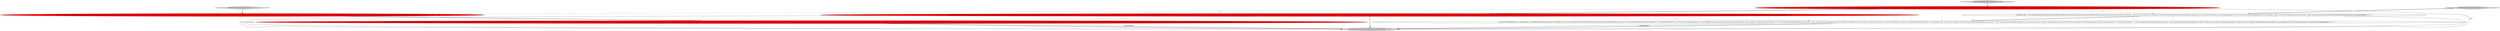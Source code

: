 digraph {
4 [style = filled, label = "List<Result<TopNResultValue>> expectedResults = Collections.singletonList(new Result<>(DateTimes.of(\"2011-01-12T00:00:00.000Z\"),new TopNResultValue(Arrays.asList(ImmutableMap.builder().put(\"qf_alias\",\"14000.0\").put(QueryRunnerTestHelper.INDEX_METRIC,217725.41940800005D).put(\"rows\",279L).put(\"addRowsIndexConstant\",218005.41940800005D).put(\"uniques\",QueryRunnerTestHelper.UNIQUES_1).put(\"maxIndex\",1870.061029D).put(\"minIndex\",91.270553D).build(),ImmutableMap.builder().put(\"qf_alias\",\"16000.0\").put(QueryRunnerTestHelper.INDEX_METRIC,210865.67977600006D).put(\"rows\",279L).put(\"addRowsIndexConstant\",211145.67977600006D).put(\"uniques\",QueryRunnerTestHelper.UNIQUES_1).put(\"maxIndex\",1862.737933D).put(\"minIndex\",99.284525D).build(),ImmutableMap.builder().put(\"qf_alias\",\"10000.0\").put(QueryRunnerTestHelper.INDEX_METRIC,12270.807093D).put(\"rows\",93L).put(\"addRowsIndexConstant\",12364.807093D).put(\"uniques\",QueryRunnerTestHelper.UNIQUES_1).put(\"maxIndex\",277.273533D).put(\"minIndex\",71.315931D).build(),ImmutableMap.builder().put(\"qf_alias\",\"12000.0\").put(QueryRunnerTestHelper.INDEX_METRIC,12086.472791D).put(\"rows\",93L).put(\"addRowsIndexConstant\",12180.472791D).put(\"uniques\",QueryRunnerTestHelper.UNIQUES_1).put(\"maxIndex\",193.787574D).put(\"minIndex\",84.710523D).build()))))@@@4@@@['0', '1', '0']", fillcolor = red, shape = ellipse image = "AAA1AAABBB2BBB"];
9 [style = filled, label = "TopNQuery query = new TopNQueryBuilder().dataSource(QueryRunnerTestHelper.dataSource).granularity(QueryRunnerTestHelper.allGran).dimension(new DefaultDimensionSpec(\"qualityLong\",\"ql_alias\")).metric(\"maxIndex\").threshold(4).intervals(QueryRunnerTestHelper.fullOnIntervalSpec).aggregators(Lists.newArrayList(Iterables.concat(commonAggregators,Lists.newArrayList(new DoubleMaxAggregatorFactory(\"maxIndex\",\"index\"),new DoubleMinAggregatorFactory(\"minIndex\",\"index\"))))).postAggregators(QueryRunnerTestHelper.addRowsIndexConstant).build()@@@3@@@['0', '0', '1']", fillcolor = white, shape = ellipse image = "AAA0AAABBB3BBB"];
7 [style = filled, label = "List<Result<TopNResultValue>> expectedResults = Collections.singletonList(new Result<>(DateTimes.of(\"2011-01-12T00:00:00.000Z\"),new TopNResultValue(Arrays.asList(ImmutableMap.builder().put(\"ql_alias\",\"1400\").put(QueryRunnerTestHelper.indexMetric,217725.41940800005D).put(\"rows\",279L).put(\"addRowsIndexConstant\",218005.41940800005D).put(\"uniques\",QueryRunnerTestHelper.UNIQUES_1).put(\"maxIndex\",1870.061029D).put(\"minIndex\",91.270553D).build(),ImmutableMap.builder().put(\"ql_alias\",\"1600\").put(QueryRunnerTestHelper.indexMetric,210865.67977600006D).put(\"rows\",279L).put(\"addRowsIndexConstant\",211145.67977600006D).put(\"uniques\",QueryRunnerTestHelper.UNIQUES_1).put(\"maxIndex\",1862.737933D).put(\"minIndex\",99.284525D).build(),ImmutableMap.builder().put(\"ql_alias\",\"1000\").put(QueryRunnerTestHelper.indexMetric,12270.807093D).put(\"rows\",93L).put(\"addRowsIndexConstant\",12364.807093D).put(\"uniques\",QueryRunnerTestHelper.UNIQUES_1).put(\"maxIndex\",277.273533D).put(\"minIndex\",71.315931D).build(),ImmutableMap.builder().put(\"ql_alias\",\"1200\").put(QueryRunnerTestHelper.indexMetric,12086.472791D).put(\"rows\",93L).put(\"addRowsIndexConstant\",12180.472791D).put(\"uniques\",QueryRunnerTestHelper.UNIQUES_1).put(\"maxIndex\",193.787574D).put(\"minIndex\",84.710523D).build()))))@@@4@@@['0', '0', '1']", fillcolor = white, shape = ellipse image = "AAA0AAABBB3BBB"];
5 [style = filled, label = "testFullOnTopNFloatColumnAsString['0', '1', '0']", fillcolor = lightgray, shape = diamond image = "AAA0AAABBB2BBB"];
0 [style = filled, label = "List<Result<TopNResultValue>> expectedResults = Collections.singletonList(new Result<>(DateTimes.of(\"2011-01-12T00:00:00.000Z\"),new TopNResultValue(Arrays.asList(ImmutableMap.builder().put(\"qf_alias\",\"14000.0\").put(QueryRunnerTestHelper.indexMetric,217725.41940800005D).put(\"rows\",279L).put(\"addRowsIndexConstant\",218005.41940800005D).put(\"uniques\",QueryRunnerTestHelper.UNIQUES_1).put(\"maxIndex\",1870.061029D).put(\"minIndex\",91.270553D).build(),ImmutableMap.builder().put(\"qf_alias\",\"16000.0\").put(QueryRunnerTestHelper.indexMetric,210865.67977600006D).put(\"rows\",279L).put(\"addRowsIndexConstant\",211145.67977600006D).put(\"uniques\",QueryRunnerTestHelper.UNIQUES_1).put(\"maxIndex\",1862.737933D).put(\"minIndex\",99.284525D).build(),ImmutableMap.builder().put(\"qf_alias\",\"10000.0\").put(QueryRunnerTestHelper.indexMetric,12270.807093D).put(\"rows\",93L).put(\"addRowsIndexConstant\",12364.807093D).put(\"uniques\",QueryRunnerTestHelper.UNIQUES_1).put(\"maxIndex\",277.273533D).put(\"minIndex\",71.315931D).build(),ImmutableMap.builder().put(\"qf_alias\",\"12000.0\").put(QueryRunnerTestHelper.indexMetric,12086.472791D).put(\"rows\",93L).put(\"addRowsIndexConstant\",12180.472791D).put(\"uniques\",QueryRunnerTestHelper.UNIQUES_1).put(\"maxIndex\",193.787574D).put(\"minIndex\",84.710523D).build()))))@@@4@@@['1', '0', '0']", fillcolor = red, shape = ellipse image = "AAA1AAABBB1BBB"];
3 [style = filled, label = "testFullOnTopNFloatColumnAsString['1', '0', '0']", fillcolor = lightgray, shape = diamond image = "AAA0AAABBB1BBB"];
1 [style = filled, label = "TopNQuery query = new TopNQueryBuilder().dataSource(QueryRunnerTestHelper.dataSource).granularity(QueryRunnerTestHelper.allGran).dimension(new DefaultDimensionSpec(\"qualityFloat\",\"qf_alias\")).metric(\"maxIndex\").threshold(4).intervals(QueryRunnerTestHelper.fullOnIntervalSpec).aggregators(Lists.newArrayList(Iterables.concat(commonAggregators,Lists.newArrayList(new DoubleMaxAggregatorFactory(\"maxIndex\",\"index\"),new DoubleMinAggregatorFactory(\"minIndex\",\"index\"))))).postAggregators(QueryRunnerTestHelper.addRowsIndexConstant).build()@@@3@@@['1', '0', '0']", fillcolor = red, shape = ellipse image = "AAA1AAABBB1BBB"];
6 [style = filled, label = "TopNQuery query = new TopNQueryBuilder().dataSource(QueryRunnerTestHelper.DATA_SOURCE).granularity(QueryRunnerTestHelper.ALL_GRAN).dimension(new DefaultDimensionSpec(\"qualityFloat\",\"qf_alias\")).metric(\"maxIndex\").threshold(4).intervals(QueryRunnerTestHelper.FULL_ON_INTERVAL_SPEC).aggregators(Lists.newArrayList(Iterables.concat(commonAggregators,Lists.newArrayList(new DoubleMaxAggregatorFactory(\"maxIndex\",\"index\"),new DoubleMinAggregatorFactory(\"minIndex\",\"index\"))))).postAggregators(QueryRunnerTestHelper.ADD_ROWS_INDEX_CONSTANT).build()@@@3@@@['0', '1', '0']", fillcolor = red, shape = ellipse image = "AAA1AAABBB2BBB"];
8 [style = filled, label = "testFullOnTopNLongColumnAsString['0', '0', '1']", fillcolor = lightgray, shape = diamond image = "AAA0AAABBB3BBB"];
2 [style = filled, label = "assertExpectedResults(expectedResults,query)@@@5@@@['1', '1', '1']", fillcolor = lightgray, shape = ellipse image = "AAA0AAABBB1BBB"];
4->2 [style = solid, label="expectedResults"];
6->4 [style = bold, label=""];
1->9 [style = dashed, label="0"];
7->2 [style = solid, label="expectedResults"];
6->2 [style = solid, label="query"];
0->4 [style = dashed, label="0"];
1->0 [style = bold, label=""];
4->2 [style = bold, label=""];
5->6 [style = bold, label=""];
3->1 [style = bold, label=""];
9->7 [style = bold, label=""];
0->7 [style = dashed, label="0"];
0->2 [style = solid, label="expectedResults"];
7->2 [style = bold, label=""];
1->6 [style = dashed, label="0"];
1->2 [style = solid, label="query"];
0->2 [style = bold, label=""];
8->9 [style = bold, label=""];
9->2 [style = solid, label="query"];
}
